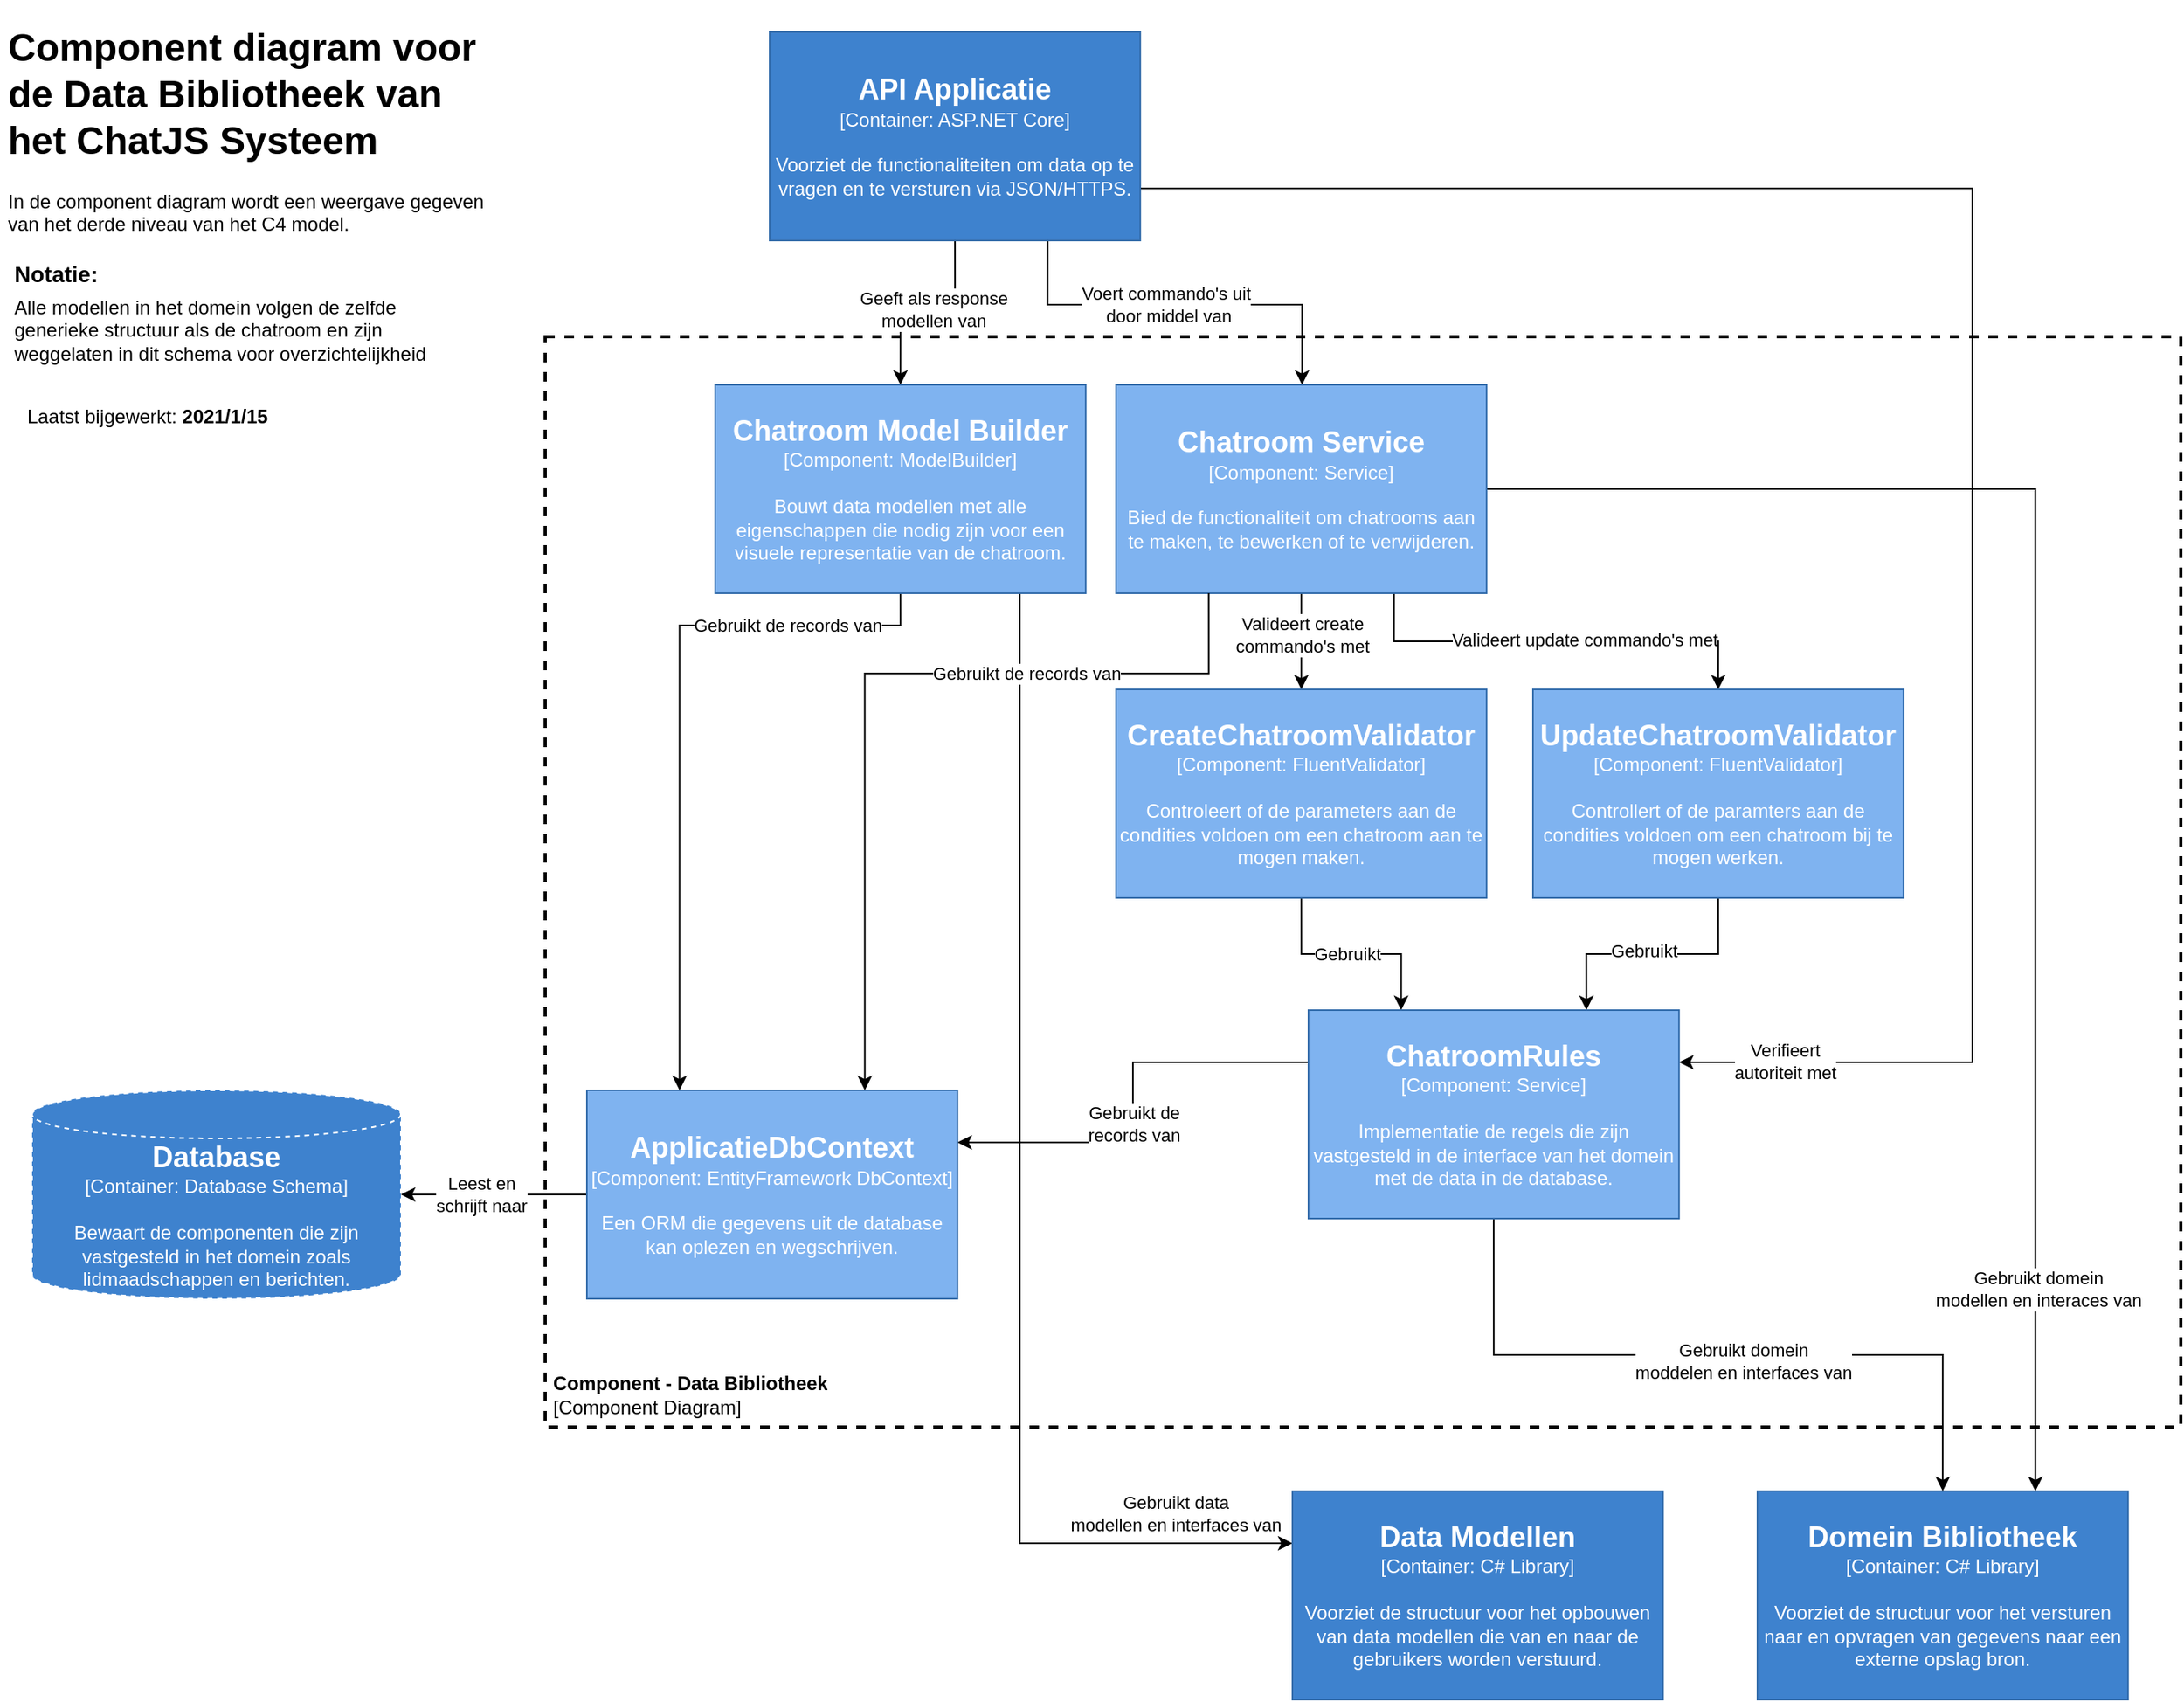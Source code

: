 <mxfile version="14.2.3" type="device"><diagram id="kE4LRLAOTF2BQUCRFXKH" name="Page-1"><mxGraphModel dx="2031" dy="1130" grid="1" gridSize="10" guides="1" tooltips="1" connect="1" arrows="1" fold="1" page="1" pageScale="1" pageWidth="850" pageHeight="1100" math="0" shadow="0"><root><mxCell id="0"/><mxCell id="1" parent="0"/><mxCell id="EhdLtzVt68s3wf-siVcV-1" value="&lt;div&gt;&lt;font style=&quot;font-size: 12px&quot;&gt;&lt;b&gt;Component - Data Bibliotheek&lt;br&gt;&lt;/b&gt;&lt;/font&gt;&lt;/div&gt;&lt;font style=&quot;font-size: 12px&quot;&gt;[Component Diagram]&lt;/font&gt;" style="text;html=1;fillColor=none;spacing=5;spacingTop=-20;whiteSpace=wrap;overflow=hidden;rounded=0;dashed=1;verticalAlign=bottom;strokeColor=#000000;strokeWidth=2;" vertex="1" parent="1"><mxGeometry x="370" y="210" width="1020" height="680" as="geometry"/></mxCell><mxCell id="EhdLtzVt68s3wf-siVcV-2" value="&lt;h1&gt;Component diagram voor de Data Bibliotheek van het ChatJS Systeem&lt;br&gt;&lt;/h1&gt;&lt;p&gt;In de component diagram wordt een weergave gegeven van het derde niveau van het C4 model.&lt;/p&gt;" style="text;html=1;strokeColor=none;fillColor=none;spacing=5;spacingTop=-20;whiteSpace=wrap;overflow=hidden;rounded=0;" vertex="1" parent="1"><mxGeometry x="30" y="10" width="310" height="140" as="geometry"/></mxCell><mxCell id="EhdLtzVt68s3wf-siVcV-3" value="Laatst bijgewerkt: &lt;b&gt;2021/1/15&lt;/b&gt;" style="text;html=1;strokeColor=none;fillColor=none;align=center;verticalAlign=middle;whiteSpace=wrap;rounded=0;" vertex="1" parent="1"><mxGeometry x="37.11" y="250" width="170" height="20" as="geometry"/></mxCell><mxCell id="EhdLtzVt68s3wf-siVcV-62" style="edgeStyle=orthogonalEdgeStyle;rounded=0;orthogonalLoop=1;jettySize=auto;html=1;exitX=0.75;exitY=1;exitDx=0;exitDy=0;entryX=0.5;entryY=0;entryDx=0;entryDy=0;" edge="1" parent="1" source="EhdLtzVt68s3wf-siVcV-35" target="EhdLtzVt68s3wf-siVcV-40"><mxGeometry relative="1" as="geometry"><Array as="points"><mxPoint x="683" y="190"/><mxPoint x="842" y="190"/><mxPoint x="842" y="240"/></Array></mxGeometry></mxCell><mxCell id="EhdLtzVt68s3wf-siVcV-63" value="&lt;div&gt;Voert commando's uit &lt;br&gt;&lt;/div&gt;&amp;nbsp;door middel van" style="edgeLabel;html=1;align=center;verticalAlign=middle;resizable=0;points=[];" vertex="1" connectable="0" parent="EhdLtzVt68s3wf-siVcV-62"><mxGeometry x="-0.173" y="-1" relative="1" as="geometry"><mxPoint x="10.17" y="-1" as="offset"/></mxGeometry></mxCell><mxCell id="EhdLtzVt68s3wf-siVcV-133" style="edgeStyle=orthogonalEdgeStyle;rounded=0;orthogonalLoop=1;jettySize=auto;html=1;exitX=1;exitY=0.75;exitDx=0;exitDy=0;entryX=1;entryY=0.25;entryDx=0;entryDy=0;" edge="1" parent="1" source="EhdLtzVt68s3wf-siVcV-35" target="EhdLtzVt68s3wf-siVcV-43"><mxGeometry relative="1" as="geometry"><Array as="points"><mxPoint x="1260" y="117"/><mxPoint x="1260" y="663"/></Array></mxGeometry></mxCell><mxCell id="EhdLtzVt68s3wf-siVcV-134" value="&lt;div&gt;Verifieert&lt;br&gt;&lt;/div&gt;&lt;div&gt;autoriteit met&lt;br&gt;&lt;/div&gt;" style="edgeLabel;html=1;align=center;verticalAlign=middle;resizable=0;points=[];" vertex="1" connectable="0" parent="EhdLtzVt68s3wf-siVcV-133"><mxGeometry x="0.895" y="-1" relative="1" as="geometry"><mxPoint as="offset"/></mxGeometry></mxCell><mxCell id="EhdLtzVt68s3wf-siVcV-174" style="edgeStyle=orthogonalEdgeStyle;rounded=0;orthogonalLoop=1;jettySize=auto;html=1;exitX=0.5;exitY=1;exitDx=0;exitDy=0;entryX=0.5;entryY=0;entryDx=0;entryDy=0;" edge="1" parent="1" source="EhdLtzVt68s3wf-siVcV-35" target="EhdLtzVt68s3wf-siVcV-60"><mxGeometry relative="1" as="geometry"/></mxCell><mxCell id="EhdLtzVt68s3wf-siVcV-175" value="&lt;div&gt;Geeft als response &lt;br&gt;&lt;/div&gt;&lt;div&gt;modellen van&lt;/div&gt;" style="edgeLabel;html=1;align=center;verticalAlign=middle;resizable=0;points=[];" vertex="1" connectable="0" parent="EhdLtzVt68s3wf-siVcV-174"><mxGeometry x="-0.058" y="-2" relative="1" as="geometry"><mxPoint as="offset"/></mxGeometry></mxCell><mxCell id="EhdLtzVt68s3wf-siVcV-35" value="&lt;div&gt;&lt;font size=&quot;1&quot;&gt;&lt;b&gt;&lt;font style=&quot;font-size: 18px&quot; color=&quot;#FFFFFF&quot;&gt;API Applicatie&lt;br&gt;&lt;/font&gt;&lt;/b&gt;&lt;/font&gt;&lt;/div&gt;&lt;div&gt;&lt;font color=&quot;#FFFFFF&quot;&gt;[Container: ASP.NET Core]&lt;br&gt;&lt;/font&gt;&lt;/div&gt;&lt;div&gt;&lt;font color=&quot;#FFFFFF&quot;&gt;&lt;br&gt;&lt;/font&gt;&lt;/div&gt;&lt;div&gt;&lt;font color=&quot;#FFFFFF&quot;&gt;Voorziet de functionaliteiten om data op te vragen en te versturen via JSON/HTTPS.&lt;br&gt;&lt;/font&gt;&lt;/div&gt;" style="rounded=0;whiteSpace=wrap;html=1;fillColor=#3E82CE;strokeColor=#336CAB;" vertex="1" parent="1"><mxGeometry x="510" y="20" width="231.11" height="130" as="geometry"/></mxCell><mxCell id="EhdLtzVt68s3wf-siVcV-48" style="edgeStyle=orthogonalEdgeStyle;rounded=0;orthogonalLoop=1;jettySize=auto;html=1;exitX=0.5;exitY=1;exitDx=0;exitDy=0;entryX=0.5;entryY=0;entryDx=0;entryDy=0;" edge="1" parent="1" source="EhdLtzVt68s3wf-siVcV-40" target="EhdLtzVt68s3wf-siVcV-41"><mxGeometry relative="1" as="geometry"/></mxCell><mxCell id="EhdLtzVt68s3wf-siVcV-172" value="&lt;div&gt;Valideert create &lt;br&gt;&lt;/div&gt;&lt;div&gt;commando's met&lt;/div&gt;" style="edgeLabel;html=1;align=center;verticalAlign=middle;resizable=0;points=[];" vertex="1" connectable="0" parent="EhdLtzVt68s3wf-siVcV-48"><mxGeometry x="-0.133" relative="1" as="geometry"><mxPoint as="offset"/></mxGeometry></mxCell><mxCell id="EhdLtzVt68s3wf-siVcV-49" style="edgeStyle=orthogonalEdgeStyle;rounded=0;orthogonalLoop=1;jettySize=auto;html=1;exitX=0.75;exitY=1;exitDx=0;exitDy=0;entryX=0.5;entryY=0;entryDx=0;entryDy=0;" edge="1" parent="1" source="EhdLtzVt68s3wf-siVcV-40" target="EhdLtzVt68s3wf-siVcV-42"><mxGeometry relative="1" as="geometry"/></mxCell><mxCell id="EhdLtzVt68s3wf-siVcV-173" value="Valideert update commando's met" style="edgeLabel;html=1;align=center;verticalAlign=middle;resizable=0;points=[];" vertex="1" connectable="0" parent="EhdLtzVt68s3wf-siVcV-49"><mxGeometry x="0.13" y="1" relative="1" as="geometry"><mxPoint as="offset"/></mxGeometry></mxCell><mxCell id="EhdLtzVt68s3wf-siVcV-57" style="edgeStyle=orthogonalEdgeStyle;rounded=0;orthogonalLoop=1;jettySize=auto;html=1;exitX=1;exitY=0.5;exitDx=0;exitDy=0;entryX=0.75;entryY=0;entryDx=0;entryDy=0;" edge="1" parent="1" source="EhdLtzVt68s3wf-siVcV-40" target="EhdLtzVt68s3wf-siVcV-45"><mxGeometry relative="1" as="geometry"/></mxCell><mxCell id="EhdLtzVt68s3wf-siVcV-59" value="&lt;div&gt;Gebruikt domein&lt;/div&gt;&lt;div&gt; modellen en interaces van&lt;/div&gt;" style="edgeLabel;html=1;align=center;verticalAlign=middle;resizable=0;points=[];" vertex="1" connectable="0" parent="EhdLtzVt68s3wf-siVcV-57"><mxGeometry x="0.739" y="1" relative="1" as="geometry"><mxPoint as="offset"/></mxGeometry></mxCell><mxCell id="EhdLtzVt68s3wf-siVcV-40" value="&lt;div&gt;&lt;font size=&quot;1&quot;&gt;&lt;b&gt;&lt;font style=&quot;font-size: 18px&quot; color=&quot;#FFFFFF&quot;&gt;Chatroom Service&lt;br&gt;&lt;/font&gt;&lt;/b&gt;&lt;/font&gt;&lt;/div&gt;&lt;div&gt;&lt;font color=&quot;#FFFFFF&quot;&gt;[Component: Service]&lt;br&gt;&lt;/font&gt;&lt;/div&gt;&lt;div&gt;&lt;font color=&quot;#FFFFFF&quot;&gt;&lt;br&gt;&lt;/font&gt;&lt;/div&gt;&lt;font color=&quot;#FFFFFF&quot;&gt;Bied de functionaliteit om chatrooms aan te maken, te bewerken of te verwijderen.&lt;br&gt;&lt;/font&gt;" style="rounded=0;whiteSpace=wrap;html=1;strokeColor=#336CAB;fillColor=#7FB3F0;" vertex="1" parent="1"><mxGeometry x="726" y="240" width="231.11" height="130" as="geometry"/></mxCell><mxCell id="EhdLtzVt68s3wf-siVcV-52" style="edgeStyle=orthogonalEdgeStyle;rounded=0;orthogonalLoop=1;jettySize=auto;html=1;exitX=0.5;exitY=1;exitDx=0;exitDy=0;entryX=0.25;entryY=0;entryDx=0;entryDy=0;" edge="1" parent="1" source="EhdLtzVt68s3wf-siVcV-41" target="EhdLtzVt68s3wf-siVcV-43"><mxGeometry relative="1" as="geometry"><Array as="points"><mxPoint x="842" y="595"/><mxPoint x="904" y="595"/></Array></mxGeometry></mxCell><mxCell id="EhdLtzVt68s3wf-siVcV-176" value="Gebruikt" style="edgeLabel;html=1;align=center;verticalAlign=middle;resizable=0;points=[];" vertex="1" connectable="0" parent="EhdLtzVt68s3wf-siVcV-52"><mxGeometry x="-0.091" relative="1" as="geometry"><mxPoint x="3.4" as="offset"/></mxGeometry></mxCell><mxCell id="EhdLtzVt68s3wf-siVcV-41" value="&lt;div&gt;&lt;font size=&quot;1&quot;&gt;&lt;b&gt;&lt;font style=&quot;font-size: 18px&quot; color=&quot;#FFFFFF&quot;&gt;CreateChatroomValidator&lt;br&gt;&lt;/font&gt;&lt;/b&gt;&lt;/font&gt;&lt;/div&gt;&lt;div&gt;&lt;font color=&quot;#FFFFFF&quot;&gt;[Component: &lt;/font&gt;&lt;font color=&quot;#FFFFFF&quot;&gt;&lt;font color=&quot;#FFFFFF&quot;&gt;FluentValidator&lt;/font&gt;]&lt;br&gt;&lt;/font&gt;&lt;/div&gt;&lt;div&gt;&lt;font color=&quot;#FFFFFF&quot;&gt;&lt;br&gt;&lt;/font&gt;&lt;/div&gt;&lt;font color=&quot;#FFFFFF&quot;&gt;Controleert of de parameters aan de condities voldoen om een chatroom aan te mogen maken.&lt;br&gt;&lt;/font&gt;" style="rounded=0;whiteSpace=wrap;html=1;strokeColor=#336CAB;fillColor=#7FB3F0;" vertex="1" parent="1"><mxGeometry x="726" y="430" width="231.11" height="130" as="geometry"/></mxCell><mxCell id="EhdLtzVt68s3wf-siVcV-51" style="edgeStyle=orthogonalEdgeStyle;rounded=0;orthogonalLoop=1;jettySize=auto;html=1;exitX=0.5;exitY=1;exitDx=0;exitDy=0;entryX=0.75;entryY=0;entryDx=0;entryDy=0;" edge="1" parent="1" source="EhdLtzVt68s3wf-siVcV-42" target="EhdLtzVt68s3wf-siVcV-43"><mxGeometry relative="1" as="geometry"/></mxCell><mxCell id="EhdLtzVt68s3wf-siVcV-177" value="Gebruikt" style="edgeLabel;html=1;align=center;verticalAlign=middle;resizable=0;points=[];" vertex="1" connectable="0" parent="EhdLtzVt68s3wf-siVcV-51"><mxGeometry x="0.072" y="-2" relative="1" as="geometry"><mxPoint as="offset"/></mxGeometry></mxCell><mxCell id="EhdLtzVt68s3wf-siVcV-42" value="&lt;div&gt;&lt;font size=&quot;1&quot;&gt;&lt;b&gt;&lt;font style=&quot;font-size: 18px&quot; color=&quot;#FFFFFF&quot;&gt;UpdateChatroomValidator&lt;br&gt;&lt;/font&gt;&lt;/b&gt;&lt;/font&gt;&lt;/div&gt;&lt;div&gt;&lt;font color=&quot;#FFFFFF&quot;&gt;[Component: FluentValidator]&lt;br&gt;&lt;/font&gt;&lt;/div&gt;&lt;div&gt;&lt;font color=&quot;#FFFFFF&quot;&gt;&lt;br&gt;&lt;/font&gt;&lt;/div&gt;&lt;font color=&quot;#FFFFFF&quot;&gt;Controllert of de paramters aan de condities voldoen om een chatroom bij te mogen werken.&lt;br&gt;&lt;/font&gt;" style="rounded=0;whiteSpace=wrap;html=1;strokeColor=#336CAB;fillColor=#7FB3F0;" vertex="1" parent="1"><mxGeometry x="986" y="430" width="231.11" height="130" as="geometry"/></mxCell><mxCell id="EhdLtzVt68s3wf-siVcV-54" style="edgeStyle=orthogonalEdgeStyle;rounded=0;orthogonalLoop=1;jettySize=auto;html=1;exitX=0.5;exitY=1;exitDx=0;exitDy=0;entryX=0.5;entryY=0;entryDx=0;entryDy=0;" edge="1" parent="1" source="EhdLtzVt68s3wf-siVcV-43" target="EhdLtzVt68s3wf-siVcV-45"><mxGeometry relative="1" as="geometry"/></mxCell><mxCell id="EhdLtzVt68s3wf-siVcV-58" value="&lt;div&gt;Gebruikt domein&lt;/div&gt;&lt;div&gt;moddelen en interfaces van &lt;br&gt;&lt;/div&gt;" style="edgeLabel;html=1;align=center;verticalAlign=middle;resizable=0;points=[];" vertex="1" connectable="0" parent="EhdLtzVt68s3wf-siVcV-54"><mxGeometry x="0.066" y="-4" relative="1" as="geometry"><mxPoint as="offset"/></mxGeometry></mxCell><mxCell id="EhdLtzVt68s3wf-siVcV-168" style="edgeStyle=orthogonalEdgeStyle;rounded=0;orthogonalLoop=1;jettySize=auto;html=1;exitX=0;exitY=0.25;exitDx=0;exitDy=0;entryX=1;entryY=0.25;entryDx=0;entryDy=0;" edge="1" parent="1" source="EhdLtzVt68s3wf-siVcV-43" target="EhdLtzVt68s3wf-siVcV-122"><mxGeometry relative="1" as="geometry"/></mxCell><mxCell id="EhdLtzVt68s3wf-siVcV-169" value="&lt;div&gt;Gebruikt de &lt;br&gt;&lt;/div&gt;&lt;div&gt;records van&lt;/div&gt;" style="edgeLabel;html=1;align=center;verticalAlign=middle;resizable=0;points=[];" vertex="1" connectable="0" parent="EhdLtzVt68s3wf-siVcV-168"><mxGeometry x="0.1" relative="1" as="geometry"><mxPoint as="offset"/></mxGeometry></mxCell><mxCell id="EhdLtzVt68s3wf-siVcV-43" value="&lt;div&gt;&lt;font size=&quot;1&quot;&gt;&lt;b&gt;&lt;font style=&quot;font-size: 18px&quot; color=&quot;#FFFFFF&quot;&gt;ChatroomRules&lt;br&gt;&lt;/font&gt;&lt;/b&gt;&lt;/font&gt;&lt;/div&gt;&lt;div&gt;&lt;font color=&quot;#FFFFFF&quot;&gt;[Component: Service]&lt;br&gt;&lt;/font&gt;&lt;/div&gt;&lt;div&gt;&lt;font color=&quot;#FFFFFF&quot;&gt;&lt;br&gt;&lt;/font&gt;&lt;/div&gt;&lt;font color=&quot;#FFFFFF&quot;&gt;Implementatie de regels die zijn vastgesteld in de interface van het domein met de data in de database.&lt;br&gt;&lt;/font&gt;" style="rounded=0;whiteSpace=wrap;html=1;strokeColor=#336CAB;fillColor=#7FB3F0;" vertex="1" parent="1"><mxGeometry x="846" y="630" width="231.11" height="130" as="geometry"/></mxCell><mxCell id="EhdLtzVt68s3wf-siVcV-45" value="&lt;div&gt;&lt;font size=&quot;1&quot;&gt;&lt;b&gt;&lt;font style=&quot;font-size: 18px&quot; color=&quot;#FFFFFF&quot;&gt;Domein Bibliotheek&lt;/font&gt;&lt;/b&gt;&lt;/font&gt;&lt;br&gt;&lt;/div&gt;&lt;div&gt;&lt;font color=&quot;#FFFFFF&quot;&gt;[Container: &lt;/font&gt;&lt;font color=&quot;#FFFFFF&quot;&gt;&lt;font color=&quot;#FFFFFF&quot;&gt;C# Library&lt;/font&gt;]&lt;br&gt;&lt;/font&gt;&lt;/div&gt;&lt;div&gt;&lt;font color=&quot;#FFFFFF&quot;&gt;&lt;br&gt;&lt;/font&gt;&lt;/div&gt;&lt;font color=&quot;#FFFFFF&quot;&gt;Voorziet de structuur voor het versturen naar en opvragen van gegevens naar een externe opslag bron.&lt;br&gt;&lt;/font&gt;" style="rounded=0;whiteSpace=wrap;html=1;fillColor=#3E82CE;strokeColor=#336CAB;" vertex="1" parent="1"><mxGeometry x="1126" y="930" width="231.11" height="130" as="geometry"/></mxCell><mxCell id="EhdLtzVt68s3wf-siVcV-69" style="edgeStyle=orthogonalEdgeStyle;rounded=0;orthogonalLoop=1;jettySize=auto;html=1;exitX=0.75;exitY=1;exitDx=0;exitDy=0;entryX=0;entryY=0.25;entryDx=0;entryDy=0;" edge="1" parent="1" source="EhdLtzVt68s3wf-siVcV-60" target="EhdLtzVt68s3wf-siVcV-66"><mxGeometry relative="1" as="geometry"><Array as="points"><mxPoint x="666" y="370"/><mxPoint x="666" y="963"/></Array></mxGeometry></mxCell><mxCell id="EhdLtzVt68s3wf-siVcV-72" value="&lt;div&gt;Gebruikt data &lt;br&gt;&lt;/div&gt;&lt;div&gt;modellen en interfaces van&lt;/div&gt;" style="edgeLabel;html=1;align=center;verticalAlign=middle;resizable=0;points=[];" vertex="1" connectable="0" parent="EhdLtzVt68s3wf-siVcV-69"><mxGeometry x="-0.32" y="2" relative="1" as="geometry"><mxPoint x="94.68" y="325" as="offset"/></mxGeometry></mxCell><mxCell id="EhdLtzVt68s3wf-siVcV-124" style="edgeStyle=orthogonalEdgeStyle;rounded=0;orthogonalLoop=1;jettySize=auto;html=1;exitX=0.5;exitY=1;exitDx=0;exitDy=0;entryX=0.25;entryY=0;entryDx=0;entryDy=0;" edge="1" parent="1" source="EhdLtzVt68s3wf-siVcV-60" target="EhdLtzVt68s3wf-siVcV-122"><mxGeometry relative="1" as="geometry"><Array as="points"><mxPoint x="592" y="390"/><mxPoint x="454" y="390"/></Array></mxGeometry></mxCell><mxCell id="EhdLtzVt68s3wf-siVcV-171" value="Gebruikt de records van" style="edgeLabel;html=1;align=center;verticalAlign=middle;resizable=0;points=[];" vertex="1" connectable="0" parent="EhdLtzVt68s3wf-siVcV-124"><mxGeometry x="-0.551" relative="1" as="geometry"><mxPoint x="9.4" as="offset"/></mxGeometry></mxCell><mxCell id="EhdLtzVt68s3wf-siVcV-60" value="&lt;div&gt;&lt;font size=&quot;1&quot;&gt;&lt;b&gt;&lt;font style=&quot;font-size: 18px&quot; color=&quot;#FFFFFF&quot;&gt;Chatroo&lt;/font&gt;&lt;/b&gt;&lt;font style=&quot;font-size: 18px&quot; color=&quot;#FFFFFF&quot;&gt;&lt;b&gt;m Model Builder&lt;/b&gt;&lt;br&gt;&lt;/font&gt;&lt;b&gt;&lt;font style=&quot;font-size: 18px&quot; color=&quot;#FFFFFF&quot;&gt;&lt;/font&gt;&lt;/b&gt;&lt;/font&gt;&lt;/div&gt;&lt;div&gt;&lt;font color=&quot;#FFFFFF&quot;&gt;[Component: ModelBuilder]&lt;br&gt;&lt;/font&gt;&lt;/div&gt;&lt;div&gt;&lt;font color=&quot;#FFFFFF&quot;&gt;&lt;br&gt;&lt;/font&gt;&lt;/div&gt;&lt;font color=&quot;#FFFFFF&quot;&gt;Bouwt data modellen met alle eigenschappen die nodig zijn voor een visuele representatie van de chatroom.&lt;br&gt;&lt;/font&gt;" style="rounded=0;whiteSpace=wrap;html=1;strokeColor=#336CAB;fillColor=#7FB3F0;" vertex="1" parent="1"><mxGeometry x="476" y="240" width="231.11" height="130" as="geometry"/></mxCell><mxCell id="EhdLtzVt68s3wf-siVcV-66" value="&lt;div&gt;&lt;font size=&quot;1&quot;&gt;&lt;b&gt;&lt;font style=&quot;font-size: 18px&quot; color=&quot;#FFFFFF&quot;&gt;Data Modellen&lt;/font&gt;&lt;/b&gt;&lt;/font&gt;&lt;font size=&quot;1&quot;&gt;&lt;b&gt;&lt;font style=&quot;font-size: 18px&quot; color=&quot;#FFFFFF&quot;&gt;&lt;/font&gt;&lt;/b&gt;&lt;/font&gt;&lt;/div&gt;&lt;div&gt;&lt;font color=&quot;#FFFFFF&quot;&gt;[Container: &lt;/font&gt;&lt;font color=&quot;#FFFFFF&quot;&gt;&lt;font color=&quot;#FFFFFF&quot;&gt;C# Library&lt;/font&gt;]&lt;br&gt;&lt;/font&gt;&lt;/div&gt;&lt;div&gt;&lt;font color=&quot;#FFFFFF&quot;&gt;&lt;br&gt;&lt;/font&gt;&lt;/div&gt;&lt;div&gt;&lt;font color=&quot;#FFFFFF&quot;&gt;Voorziet de structuur voor het opbouwen van data modellen die van en naar de gebruikers worden verstuurd.&lt;br&gt;&lt;/font&gt;&lt;/div&gt;" style="rounded=0;whiteSpace=wrap;html=1;fillColor=#3E82CE;strokeColor=#336CAB;" vertex="1" parent="1"><mxGeometry x="836" y="930" width="231.11" height="130" as="geometry"/></mxCell><mxCell id="EhdLtzVt68s3wf-siVcV-127" style="edgeStyle=orthogonalEdgeStyle;rounded=0;orthogonalLoop=1;jettySize=auto;html=1;exitX=0;exitY=0.5;exitDx=0;exitDy=0;entryX=1;entryY=0.5;entryDx=0;entryDy=0;entryPerimeter=0;" edge="1" parent="1" source="EhdLtzVt68s3wf-siVcV-122" target="EhdLtzVt68s3wf-siVcV-125"><mxGeometry relative="1" as="geometry"/></mxCell><mxCell id="EhdLtzVt68s3wf-siVcV-128" value="&lt;div&gt;Leest en &lt;br&gt;&lt;/div&gt;&lt;div&gt;schrijft naar&lt;/div&gt;" style="edgeLabel;html=1;align=center;verticalAlign=middle;resizable=0;points=[];" vertex="1" connectable="0" parent="EhdLtzVt68s3wf-siVcV-127"><mxGeometry x="-0.111" y="2" relative="1" as="geometry"><mxPoint x="-14.33" y="-2" as="offset"/></mxGeometry></mxCell><mxCell id="EhdLtzVt68s3wf-siVcV-122" value="&lt;div&gt;&lt;font size=&quot;1&quot;&gt;&lt;b&gt;&lt;font style=&quot;font-size: 18px&quot; color=&quot;#FFFFFF&quot;&gt;ApplicatieDbContext&lt;br&gt;&lt;/font&gt;&lt;/b&gt;&lt;/font&gt;&lt;/div&gt;&lt;div&gt;&lt;font color=&quot;#FFFFFF&quot;&gt;[Component: EntityFramework DbContext]&lt;br&gt;&lt;/font&gt;&lt;/div&gt;&lt;div&gt;&lt;font color=&quot;#FFFFFF&quot;&gt;&lt;br&gt;&lt;/font&gt;&lt;/div&gt;&lt;font color=&quot;#FFFFFF&quot;&gt;Een ORM die gegevens uit de database kan oplezen en wegschrijven.&lt;br&gt;&lt;/font&gt;" style="rounded=0;whiteSpace=wrap;html=1;strokeColor=#336CAB;fillColor=#7FB3F0;" vertex="1" parent="1"><mxGeometry x="396" y="680" width="231.11" height="130" as="geometry"/></mxCell><mxCell id="EhdLtzVt68s3wf-siVcV-125" value="&lt;div&gt;&lt;font size=&quot;1&quot;&gt;&lt;b&gt;&lt;font style=&quot;font-size: 18px&quot; color=&quot;#FFFFFF&quot;&gt;Database&lt;br&gt;&lt;/font&gt;&lt;/b&gt;&lt;/font&gt;&lt;/div&gt;&lt;div&gt;&lt;font color=&quot;#FFFFFF&quot;&gt;[Container: Database Schema]&lt;br&gt;&lt;/font&gt;&lt;/div&gt;&lt;div&gt;&lt;font color=&quot;#FFFFFF&quot;&gt;&lt;br&gt;&lt;/font&gt;&lt;/div&gt;&lt;div&gt;&lt;font color=&quot;#FFFFFF&quot;&gt;Bewaart de componenten die zijn vastgesteld in het domein zoals lidmaadschappen en berichten.&lt;/font&gt;&lt;/div&gt;" style="shape=cylinder3;whiteSpace=wrap;html=1;boundedLbl=1;backgroundOutline=1;size=15;rounded=0;dashed=1;fillColor=#3E82CE;strokeColor=#FFFFFF;" vertex="1" parent="1"><mxGeometry x="50" y="680" width="230" height="130" as="geometry"/></mxCell><mxCell id="EhdLtzVt68s3wf-siVcV-130" value="&lt;div&gt;Alle modellen in het domein volgen de zelfde &lt;br&gt;&lt;/div&gt;&lt;div&gt;generieke structuur als de chatroom en zijn &lt;br&gt;&lt;/div&gt;&lt;div&gt;weggelaten in dit schema voor overzichtelijkheid&lt;br&gt;&lt;/div&gt;" style="text;html=1;align=left;verticalAlign=middle;resizable=0;points=[];autosize=1;" vertex="1" parent="1"><mxGeometry x="37.11" y="181" width="280" height="50" as="geometry"/></mxCell><mxCell id="EhdLtzVt68s3wf-siVcV-131" value="&lt;div style=&quot;font-size: 14px;&quot; align=&quot;left&quot;&gt;&lt;b style=&quot;font-size: 14px;&quot;&gt;Notatie:&lt;/b&gt;&lt;/div&gt;" style="text;html=1;align=left;verticalAlign=middle;resizable=0;points=[];autosize=1;fontSize=14;" vertex="1" parent="1"><mxGeometry x="37.11" y="161" width="70" height="20" as="geometry"/></mxCell><mxCell id="EhdLtzVt68s3wf-siVcV-123" value="&lt;div&gt;Gebruikt de records van&lt;/div&gt;" style="edgeStyle=orthogonalEdgeStyle;rounded=0;orthogonalLoop=1;jettySize=auto;html=1;exitX=0.25;exitY=1;exitDx=0;exitDy=0;entryX=0.75;entryY=0;entryDx=0;entryDy=0;" edge="1" parent="1" source="EhdLtzVt68s3wf-siVcV-40" target="EhdLtzVt68s3wf-siVcV-122"><mxGeometry x="-0.375" relative="1" as="geometry"><Array as="points"><mxPoint x="784" y="420"/><mxPoint x="569" y="420"/></Array><mxPoint as="offset"/></mxGeometry></mxCell></root></mxGraphModel></diagram></mxfile>